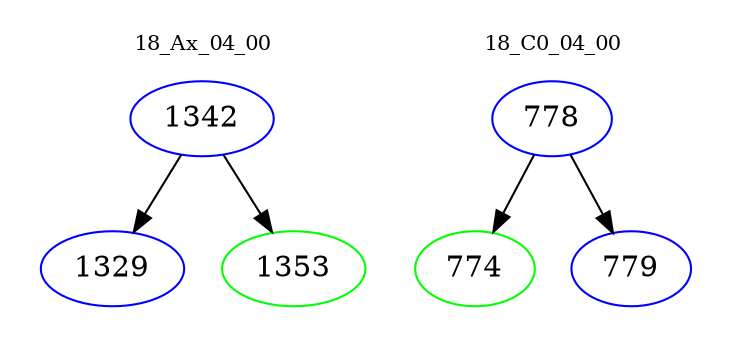 digraph{
subgraph cluster_0 {
color = white
label = "18_Ax_04_00";
fontsize=10;
T0_1342 [label="1342", color="blue"]
T0_1342 -> T0_1329 [color="black"]
T0_1329 [label="1329", color="blue"]
T0_1342 -> T0_1353 [color="black"]
T0_1353 [label="1353", color="green"]
}
subgraph cluster_1 {
color = white
label = "18_C0_04_00";
fontsize=10;
T1_778 [label="778", color="blue"]
T1_778 -> T1_774 [color="black"]
T1_774 [label="774", color="green"]
T1_778 -> T1_779 [color="black"]
T1_779 [label="779", color="blue"]
}
}

